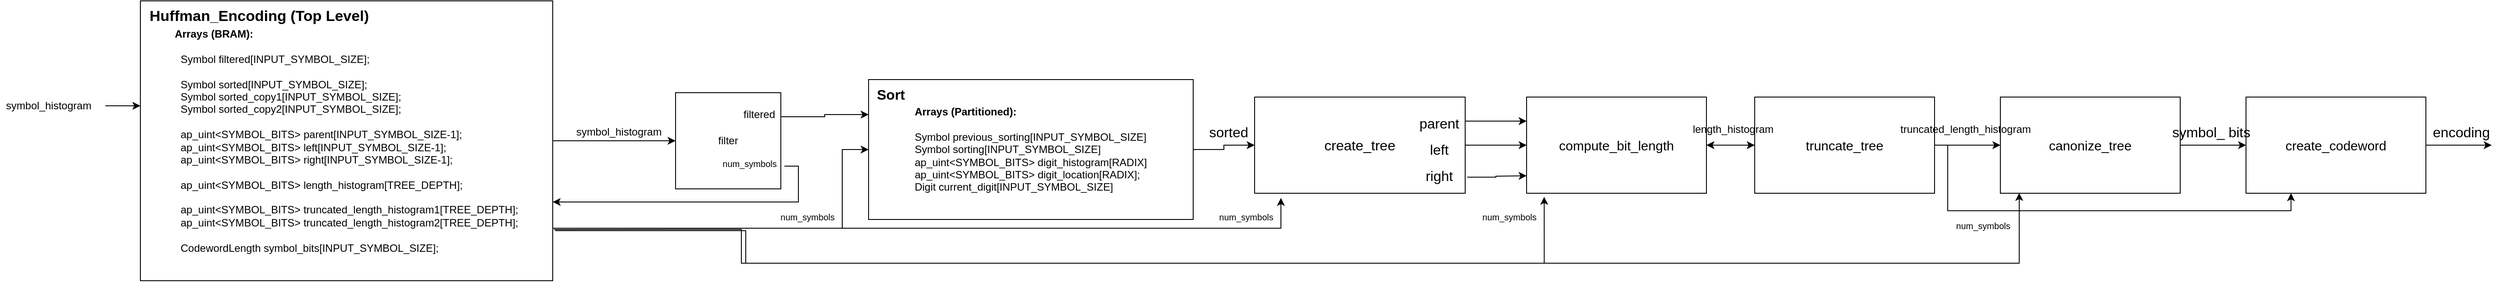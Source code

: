 <mxfile version="14.9.3" type="device"><diagram id="Wbn3ZBMQfYZDj3IBZ_MF" name="Page-1"><mxGraphModel dx="1379" dy="801" grid="1" gridSize="10" guides="1" tooltips="1" connect="1" arrows="1" fold="1" page="1" pageScale="1" pageWidth="850" pageHeight="1100" math="0" shadow="0"><root><mxCell id="0"/><mxCell id="1" parent="0"/><mxCell id="LngIeIwyWXHvaH0LLEMF-2" value="" style="endArrow=classic;html=1;" edge="1" parent="1"><mxGeometry width="50" height="50" relative="1" as="geometry"><mxPoint x="170" y="140" as="sourcePoint"/><mxPoint x="210" y="140" as="targetPoint"/></mxGeometry></mxCell><mxCell id="LngIeIwyWXHvaH0LLEMF-3" value="symbol_histogram" style="text;html=1;align=center;verticalAlign=middle;resizable=0;points=[];autosize=1;strokeColor=none;" vertex="1" parent="1"><mxGeometry x="50" y="130" width="110" height="20" as="geometry"/></mxCell><mxCell id="LngIeIwyWXHvaH0LLEMF-5" value="" style="group" vertex="1" connectable="0" parent="1"><mxGeometry x="210" y="20" width="470" height="320" as="geometry"/></mxCell><mxCell id="LngIeIwyWXHvaH0LLEMF-1" value="&lt;div style=&quot;text-align: left&quot;&gt;&lt;b&gt;&lt;font style=&quot;font-size: 12px&quot;&gt;Arrays (BRAM):&lt;/font&gt;&lt;/b&gt;&lt;/div&gt;&lt;div style=&quot;text-align: left&quot;&gt;&lt;b&gt;&lt;font style=&quot;font-size: 12px&quot;&gt;&lt;br&gt;&lt;/font&gt;&lt;/b&gt;&lt;/div&gt;&lt;div style=&quot;text-align: left&quot;&gt;&lt;font style=&quot;font-size: 12px&quot;&gt;&lt;span&gt;&amp;nbsp;&amp;nbsp;&lt;/span&gt;&lt;span&gt;Symbol filtered[INPUT_SYMBOL_SIZE];&lt;/span&gt;&lt;/font&gt;&lt;/div&gt;&lt;div style=&quot;text-align: left&quot;&gt;&lt;font style=&quot;font-size: 12px&quot;&gt;&lt;br&gt;&lt;/font&gt;&lt;/div&gt;&lt;div style=&quot;text-align: left&quot;&gt;&lt;font style=&quot;font-size: 12px&quot;&gt;&amp;nbsp; Symbol sorted[INPUT_SYMBOL_SIZE];&lt;/font&gt;&lt;/div&gt;&lt;div style=&quot;text-align: left&quot;&gt;&lt;font style=&quot;font-size: 12px&quot;&gt;&amp;nbsp; Symbol sorted_copy1[INPUT_SYMBOL_SIZE];&lt;/font&gt;&lt;/div&gt;&lt;div style=&quot;text-align: left&quot;&gt;&lt;font style=&quot;font-size: 12px&quot;&gt;&amp;nbsp; Symbol sorted_copy2[INPUT_SYMBOL_SIZE];&lt;/font&gt;&lt;/div&gt;&lt;div style=&quot;text-align: left&quot;&gt;&lt;font style=&quot;font-size: 12px&quot;&gt;&lt;br&gt;&lt;/font&gt;&lt;/div&gt;&lt;div style=&quot;text-align: left&quot;&gt;&lt;font style=&quot;font-size: 12px&quot;&gt;&amp;nbsp; ap_uint&amp;lt;SYMBOL_BITS&amp;gt; parent[INPUT_SYMBOL_SIZE-1];&lt;/font&gt;&lt;/div&gt;&lt;div style=&quot;text-align: left&quot;&gt;&lt;font style=&quot;font-size: 12px&quot;&gt;&amp;nbsp; ap_uint&amp;lt;SYMBOL_BITS&amp;gt; left[INPUT_SYMBOL_SIZE-1];&lt;/font&gt;&lt;/div&gt;&lt;div style=&quot;text-align: left&quot;&gt;&lt;font style=&quot;font-size: 12px&quot;&gt;&amp;nbsp; ap_uint&amp;lt;SYMBOL_BITS&amp;gt; right[INPUT_SYMBOL_SIZE-1];&lt;/font&gt;&lt;/div&gt;&lt;div style=&quot;text-align: left&quot;&gt;&lt;font style=&quot;font-size: 12px&quot;&gt;&lt;div&gt;&lt;br&gt;&lt;/div&gt;&lt;div&gt;&amp;nbsp; ap_uint&amp;lt;SYMBOL_BITS&amp;gt; length_histogram[TREE_DEPTH];&lt;/div&gt;&lt;div&gt;&lt;br&gt;&lt;/div&gt;&lt;div&gt;&amp;nbsp; ap_uint&amp;lt;SYMBOL_BITS&amp;gt; truncated_length_histogram1[TREE_DEPTH];&lt;/div&gt;&lt;div&gt;&amp;nbsp; ap_uint&amp;lt;SYMBOL_BITS&amp;gt; truncated_length_histogram2[TREE_DEPTH];&lt;/div&gt;&lt;div&gt;&lt;br&gt;&lt;/div&gt;&lt;div&gt;&amp;nbsp; CodewordLength symbol_bits[INPUT_SYMBOL_SIZE];&lt;/div&gt;&lt;/font&gt;&lt;/div&gt;" style="rounded=0;whiteSpace=wrap;html=1;" vertex="1" parent="LngIeIwyWXHvaH0LLEMF-5"><mxGeometry width="470" height="320" as="geometry"/></mxCell><mxCell id="LngIeIwyWXHvaH0LLEMF-4" value="&lt;font style=&quot;font-size: 17px&quot;&gt;Huffman_Encoding (Top Level)&lt;/font&gt;" style="text;html=1;align=center;verticalAlign=middle;resizable=0;points=[];autosize=1;strokeColor=none;fontStyle=1" vertex="1" parent="LngIeIwyWXHvaH0LLEMF-5"><mxGeometry x="-0.004" y="8.205" width="270" height="20" as="geometry"/></mxCell><mxCell id="LngIeIwyWXHvaH0LLEMF-18" style="edgeStyle=orthogonalEdgeStyle;rounded=0;orthogonalLoop=1;jettySize=auto;html=1;entryX=0;entryY=0.25;entryDx=0;entryDy=0;exitX=1;exitY=0.25;exitDx=0;exitDy=0;" edge="1" parent="1" source="LngIeIwyWXHvaH0LLEMF-6" target="LngIeIwyWXHvaH0LLEMF-12"><mxGeometry relative="1" as="geometry"/></mxCell><mxCell id="LngIeIwyWXHvaH0LLEMF-19" style="edgeStyle=orthogonalEdgeStyle;rounded=0;orthogonalLoop=1;jettySize=auto;html=1;exitX=1;exitY=0.65;exitDx=0;exitDy=0;exitPerimeter=0;" edge="1" parent="1" source="LngIeIwyWXHvaH0LLEMF-17"><mxGeometry relative="1" as="geometry"><mxPoint x="680" y="250" as="targetPoint"/><Array as="points"><mxPoint x="960" y="209"/><mxPoint x="960" y="250"/><mxPoint x="680" y="250"/></Array></mxGeometry></mxCell><mxCell id="LngIeIwyWXHvaH0LLEMF-6" value="filter" style="rounded=0;whiteSpace=wrap;html=1;" vertex="1" parent="1"><mxGeometry x="820" y="125" width="120" height="110" as="geometry"/></mxCell><mxCell id="LngIeIwyWXHvaH0LLEMF-10" value="symbol_histogram" style="text;html=1;align=center;verticalAlign=middle;resizable=0;points=[];autosize=1;strokeColor=none;" vertex="1" parent="1"><mxGeometry x="700" y="160" width="110" height="20" as="geometry"/></mxCell><mxCell id="LngIeIwyWXHvaH0LLEMF-11" style="edgeStyle=orthogonalEdgeStyle;rounded=0;orthogonalLoop=1;jettySize=auto;html=1;entryX=0;entryY=0.5;entryDx=0;entryDy=0;" edge="1" parent="1" source="LngIeIwyWXHvaH0LLEMF-1" target="LngIeIwyWXHvaH0LLEMF-6"><mxGeometry relative="1" as="geometry"/></mxCell><mxCell id="LngIeIwyWXHvaH0LLEMF-16" value="filtered" style="text;html=1;align=center;verticalAlign=middle;resizable=0;points=[];autosize=1;strokeColor=none;" vertex="1" parent="1"><mxGeometry x="890" y="140" width="50" height="20" as="geometry"/></mxCell><mxCell id="LngIeIwyWXHvaH0LLEMF-17" value="&lt;font style=&quot;font-size: 10px&quot;&gt;num_symbols&lt;/font&gt;" style="text;html=1;align=center;verticalAlign=middle;resizable=0;points=[];autosize=1;strokeColor=none;" vertex="1" parent="1"><mxGeometry x="864" y="196" width="80" height="20" as="geometry"/></mxCell><mxCell id="LngIeIwyWXHvaH0LLEMF-46" style="edgeStyle=orthogonalEdgeStyle;rounded=0;orthogonalLoop=1;jettySize=auto;html=1;entryX=0;entryY=0.25;entryDx=0;entryDy=0;fontSize=16;exitX=1;exitY=0.25;exitDx=0;exitDy=0;" edge="1" parent="1" source="LngIeIwyWXHvaH0LLEMF-21" target="LngIeIwyWXHvaH0LLEMF-33"><mxGeometry relative="1" as="geometry"/></mxCell><mxCell id="LngIeIwyWXHvaH0LLEMF-47" style="edgeStyle=orthogonalEdgeStyle;rounded=0;orthogonalLoop=1;jettySize=auto;html=1;fontSize=16;" edge="1" parent="1" source="LngIeIwyWXHvaH0LLEMF-21"><mxGeometry relative="1" as="geometry"><mxPoint x="1790" y="185" as="targetPoint"/></mxGeometry></mxCell><mxCell id="LngIeIwyWXHvaH0LLEMF-48" style="edgeStyle=orthogonalEdgeStyle;rounded=0;orthogonalLoop=1;jettySize=auto;html=1;fontSize=16;exitX=1.01;exitY=0.833;exitDx=0;exitDy=0;exitPerimeter=0;" edge="1" parent="1" source="LngIeIwyWXHvaH0LLEMF-21"><mxGeometry relative="1" as="geometry"><mxPoint x="1790" y="220" as="targetPoint"/></mxGeometry></mxCell><mxCell id="LngIeIwyWXHvaH0LLEMF-21" value="&lt;font style=&quot;font-size: 16px&quot;&gt;create_tree&lt;/font&gt;" style="rounded=0;whiteSpace=wrap;html=1;" vertex="1" parent="1"><mxGeometry x="1480" y="130" width="240" height="110" as="geometry"/></mxCell><mxCell id="LngIeIwyWXHvaH0LLEMF-23" value="" style="group" vertex="1" connectable="0" parent="1"><mxGeometry x="1040" y="110" width="370" height="160" as="geometry"/></mxCell><mxCell id="LngIeIwyWXHvaH0LLEMF-12" value="&lt;div style=&quot;text-align: left&quot;&gt;&lt;span&gt;&lt;b&gt;Arrays (Partitioned):&lt;/b&gt;&lt;/span&gt;&lt;/div&gt;&lt;div style=&quot;text-align: left&quot;&gt;&lt;span&gt;&lt;b&gt;&lt;br&gt;&lt;/b&gt;&lt;/span&gt;&lt;/div&gt;&lt;div style=&quot;text-align: left&quot;&gt;&lt;span&gt;&lt;div&gt;Symbol previous_sorting[INPUT_SYMBOL_SIZE]&lt;/div&gt;&lt;div&gt;Symbol sorting[INPUT_SYMBOL_SIZE]&lt;/div&gt;&lt;div&gt;&lt;div&gt;ap_uint&amp;lt;SYMBOL_BITS&amp;gt; digit_histogram[RADIX]&lt;/div&gt;&lt;div&gt;&lt;span&gt;ap_uint&amp;lt;SYMBOL_BITS&amp;gt;&amp;nbsp;&lt;/span&gt;digit_location[RADIX];&lt;/div&gt;&lt;/div&gt;&lt;div&gt;Digit current_digit[INPUT_SYMBOL_SIZE]&lt;br&gt;&lt;/div&gt;&lt;/span&gt;&lt;/div&gt;" style="rounded=0;whiteSpace=wrap;html=1;" vertex="1" parent="LngIeIwyWXHvaH0LLEMF-23"><mxGeometry width="370" height="160" as="geometry"/></mxCell><mxCell id="LngIeIwyWXHvaH0LLEMF-22" value="&lt;b style=&quot;font-size: 16px;&quot;&gt;&lt;font style=&quot;font-size: 16px;&quot;&gt;Sort&lt;/font&gt;&lt;/b&gt;" style="text;html=1;align=center;verticalAlign=middle;resizable=0;points=[];autosize=1;strokeColor=none;fontSize=16;" vertex="1" parent="LngIeIwyWXHvaH0LLEMF-23"><mxGeometry y="7" width="50" height="20" as="geometry"/></mxCell><mxCell id="LngIeIwyWXHvaH0LLEMF-26" value="sorted" style="text;html=1;align=center;verticalAlign=middle;resizable=0;points=[];autosize=1;strokeColor=none;fontSize=16;" vertex="1" parent="1"><mxGeometry x="1420" y="160" width="60" height="20" as="geometry"/></mxCell><mxCell id="LngIeIwyWXHvaH0LLEMF-27" value="&lt;font style=&quot;font-size: 10px&quot;&gt;num_symbols&lt;/font&gt;" style="text;html=1;align=center;verticalAlign=middle;resizable=0;points=[];autosize=1;strokeColor=none;fontSize=16;" vertex="1" parent="1"><mxGeometry x="930" y="250" width="80" height="30" as="geometry"/></mxCell><mxCell id="LngIeIwyWXHvaH0LLEMF-30" value="parent" style="text;html=1;align=center;verticalAlign=middle;resizable=0;points=[];autosize=1;strokeColor=none;fontSize=16;" vertex="1" parent="1"><mxGeometry x="1660" y="150" width="60" height="20" as="geometry"/></mxCell><mxCell id="LngIeIwyWXHvaH0LLEMF-31" value="left" style="text;html=1;align=center;verticalAlign=middle;resizable=0;points=[];autosize=1;strokeColor=none;fontSize=16;" vertex="1" parent="1"><mxGeometry x="1670" y="180" width="40" height="20" as="geometry"/></mxCell><mxCell id="LngIeIwyWXHvaH0LLEMF-32" value="right" style="text;html=1;align=center;verticalAlign=middle;resizable=0;points=[];autosize=1;strokeColor=none;fontSize=16;" vertex="1" parent="1"><mxGeometry x="1665" y="210" width="50" height="20" as="geometry"/></mxCell><mxCell id="LngIeIwyWXHvaH0LLEMF-42" style="edgeStyle=orthogonalEdgeStyle;rounded=0;orthogonalLoop=1;jettySize=auto;html=1;entryX=0;entryY=0.5;entryDx=0;entryDy=0;fontSize=16;" edge="1" parent="1" source="LngIeIwyWXHvaH0LLEMF-33" target="LngIeIwyWXHvaH0LLEMF-41"><mxGeometry relative="1" as="geometry"/></mxCell><mxCell id="LngIeIwyWXHvaH0LLEMF-33" value="&lt;font style=&quot;font-size: 15px&quot;&gt;compute_bit_length&lt;/font&gt;" style="rounded=0;whiteSpace=wrap;html=1;" vertex="1" parent="1"><mxGeometry x="1790" y="130" width="205" height="110" as="geometry"/></mxCell><mxCell id="LngIeIwyWXHvaH0LLEMF-39" style="edgeStyle=orthogonalEdgeStyle;rounded=0;orthogonalLoop=1;jettySize=auto;html=1;fontSize=16;entryX=0;entryY=0.5;entryDx=0;entryDy=0;" edge="1" parent="1" target="LngIeIwyWXHvaH0LLEMF-12"><mxGeometry relative="1" as="geometry"><mxPoint x="680" y="280" as="sourcePoint"/><Array as="points"><mxPoint x="1010" y="280"/><mxPoint x="1010" y="190"/></Array></mxGeometry></mxCell><mxCell id="LngIeIwyWXHvaH0LLEMF-40" style="edgeStyle=orthogonalEdgeStyle;rounded=0;orthogonalLoop=1;jettySize=auto;html=1;entryX=0.098;entryY=1.038;entryDx=0;entryDy=0;fontSize=16;exitX=1.003;exitY=0.817;exitDx=0;exitDy=0;exitPerimeter=0;entryPerimeter=0;" edge="1" parent="1" source="LngIeIwyWXHvaH0LLEMF-1" target="LngIeIwyWXHvaH0LLEMF-33"><mxGeometry relative="1" as="geometry"><Array as="points"><mxPoint x="895" y="281"/><mxPoint x="895" y="320"/><mxPoint x="1810" y="320"/></Array></mxGeometry></mxCell><mxCell id="LngIeIwyWXHvaH0LLEMF-50" style="edgeStyle=orthogonalEdgeStyle;rounded=0;orthogonalLoop=1;jettySize=auto;html=1;entryX=0;entryY=0.5;entryDx=0;entryDy=0;fontSize=16;" edge="1" parent="1" source="LngIeIwyWXHvaH0LLEMF-41" target="LngIeIwyWXHvaH0LLEMF-49"><mxGeometry relative="1" as="geometry"/></mxCell><mxCell id="LngIeIwyWXHvaH0LLEMF-51" value="" style="edgeStyle=orthogonalEdgeStyle;rounded=0;orthogonalLoop=1;jettySize=auto;html=1;fontSize=16;" edge="1" parent="1" source="LngIeIwyWXHvaH0LLEMF-41" target="LngIeIwyWXHvaH0LLEMF-33"><mxGeometry relative="1" as="geometry"/></mxCell><mxCell id="LngIeIwyWXHvaH0LLEMF-56" style="edgeStyle=orthogonalEdgeStyle;rounded=0;orthogonalLoop=1;jettySize=auto;html=1;entryX=0.25;entryY=1;entryDx=0;entryDy=0;fontSize=16;" edge="1" parent="1" source="LngIeIwyWXHvaH0LLEMF-41" target="LngIeIwyWXHvaH0LLEMF-54"><mxGeometry relative="1" as="geometry"><Array as="points"><mxPoint x="2270" y="185"/><mxPoint x="2270" y="260"/><mxPoint x="2661" y="260"/></Array></mxGeometry></mxCell><mxCell id="LngIeIwyWXHvaH0LLEMF-41" value="&lt;font style=&quot;font-size: 15px&quot;&gt;truncate_tree&lt;/font&gt;" style="rounded=0;whiteSpace=wrap;html=1;" vertex="1" parent="1"><mxGeometry x="2050" y="130" width="205" height="110" as="geometry"/></mxCell><mxCell id="LngIeIwyWXHvaH0LLEMF-43" value="&lt;font style=&quot;font-size: 12px&quot;&gt;length_histogram&lt;/font&gt;" style="text;html=1;align=center;verticalAlign=middle;resizable=0;points=[];autosize=1;strokeColor=none;fontSize=16;" vertex="1" parent="1"><mxGeometry x="1970" y="150" width="110" height="30" as="geometry"/></mxCell><mxCell id="LngIeIwyWXHvaH0LLEMF-44" style="edgeStyle=orthogonalEdgeStyle;rounded=0;orthogonalLoop=1;jettySize=auto;html=1;entryX=0;entryY=0.5;entryDx=0;entryDy=0;fontSize=16;" edge="1" parent="1" source="LngIeIwyWXHvaH0LLEMF-12" target="LngIeIwyWXHvaH0LLEMF-21"><mxGeometry relative="1" as="geometry"/></mxCell><mxCell id="LngIeIwyWXHvaH0LLEMF-45" style="edgeStyle=orthogonalEdgeStyle;rounded=0;orthogonalLoop=1;jettySize=auto;html=1;entryX=0.125;entryY=1.049;entryDx=0;entryDy=0;fontSize=16;entryPerimeter=0;" edge="1" parent="1" source="LngIeIwyWXHvaH0LLEMF-1" target="LngIeIwyWXHvaH0LLEMF-21"><mxGeometry relative="1" as="geometry"><Array as="points"><mxPoint x="1510" y="280"/></Array></mxGeometry></mxCell><mxCell id="LngIeIwyWXHvaH0LLEMF-55" style="edgeStyle=orthogonalEdgeStyle;rounded=0;orthogonalLoop=1;jettySize=auto;html=1;entryX=0;entryY=0.5;entryDx=0;entryDy=0;fontSize=16;" edge="1" parent="1" source="LngIeIwyWXHvaH0LLEMF-49" target="LngIeIwyWXHvaH0LLEMF-54"><mxGeometry relative="1" as="geometry"/></mxCell><mxCell id="LngIeIwyWXHvaH0LLEMF-49" value="&lt;font style=&quot;font-size: 15px&quot;&gt;canonize_tree&lt;/font&gt;" style="rounded=0;whiteSpace=wrap;html=1;" vertex="1" parent="1"><mxGeometry x="2330" y="130" width="205" height="110" as="geometry"/></mxCell><mxCell id="LngIeIwyWXHvaH0LLEMF-52" value="&lt;font style=&quot;font-size: 12px&quot;&gt;truncated_length_histogram&lt;/font&gt;" style="text;html=1;align=center;verticalAlign=middle;resizable=0;points=[];autosize=1;strokeColor=none;fontSize=16;" vertex="1" parent="1"><mxGeometry x="2210" y="150" width="160" height="30" as="geometry"/></mxCell><mxCell id="LngIeIwyWXHvaH0LLEMF-53" style="edgeStyle=orthogonalEdgeStyle;rounded=0;orthogonalLoop=1;jettySize=auto;html=1;entryX=0.105;entryY=0.997;entryDx=0;entryDy=0;fontSize=16;exitX=1.006;exitY=0.821;exitDx=0;exitDy=0;exitPerimeter=0;entryPerimeter=0;" edge="1" parent="1" source="LngIeIwyWXHvaH0LLEMF-1" target="LngIeIwyWXHvaH0LLEMF-49"><mxGeometry relative="1" as="geometry"><Array as="points"><mxPoint x="900" y="283"/><mxPoint x="900" y="320"/><mxPoint x="2352" y="320"/></Array></mxGeometry></mxCell><mxCell id="LngIeIwyWXHvaH0LLEMF-59" style="edgeStyle=orthogonalEdgeStyle;rounded=0;orthogonalLoop=1;jettySize=auto;html=1;fontSize=16;" edge="1" parent="1" source="LngIeIwyWXHvaH0LLEMF-54"><mxGeometry relative="1" as="geometry"><mxPoint x="2890" y="185" as="targetPoint"/></mxGeometry></mxCell><mxCell id="LngIeIwyWXHvaH0LLEMF-54" value="&lt;font style=&quot;font-size: 15px&quot;&gt;create_codeword&lt;/font&gt;" style="rounded=0;whiteSpace=wrap;html=1;" vertex="1" parent="1"><mxGeometry x="2610" y="130" width="205" height="110" as="geometry"/></mxCell><mxCell id="LngIeIwyWXHvaH0LLEMF-58" value="symbol_ bits" style="text;html=1;align=center;verticalAlign=middle;resizable=0;points=[];autosize=1;strokeColor=none;fontSize=16;" vertex="1" parent="1"><mxGeometry x="2520" y="160" width="100" height="20" as="geometry"/></mxCell><mxCell id="LngIeIwyWXHvaH0LLEMF-60" value="encoding" style="text;html=1;align=center;verticalAlign=middle;resizable=0;points=[];autosize=1;strokeColor=none;fontSize=16;" vertex="1" parent="1"><mxGeometry x="2815" y="160" width="80" height="20" as="geometry"/></mxCell><mxCell id="LngIeIwyWXHvaH0LLEMF-61" value="&lt;font style=&quot;font-size: 10px&quot;&gt;num_symbols&lt;/font&gt;" style="text;html=1;align=center;verticalAlign=middle;resizable=0;points=[];autosize=1;strokeColor=none;fontSize=16;" vertex="1" parent="1"><mxGeometry x="1430" y="250" width="80" height="30" as="geometry"/></mxCell><mxCell id="LngIeIwyWXHvaH0LLEMF-62" value="&lt;font style=&quot;font-size: 10px&quot;&gt;num_symbols&lt;/font&gt;" style="text;html=1;align=center;verticalAlign=middle;resizable=0;points=[];autosize=1;strokeColor=none;fontSize=16;" vertex="1" parent="1"><mxGeometry x="1730" y="250" width="80" height="30" as="geometry"/></mxCell><mxCell id="LngIeIwyWXHvaH0LLEMF-63" value="&lt;font style=&quot;font-size: 10px&quot;&gt;num_symbols&lt;/font&gt;" style="text;html=1;align=center;verticalAlign=middle;resizable=0;points=[];autosize=1;strokeColor=none;fontSize=16;" vertex="1" parent="1"><mxGeometry x="2270" y="260" width="80" height="30" as="geometry"/></mxCell></root></mxGraphModel></diagram></mxfile>
